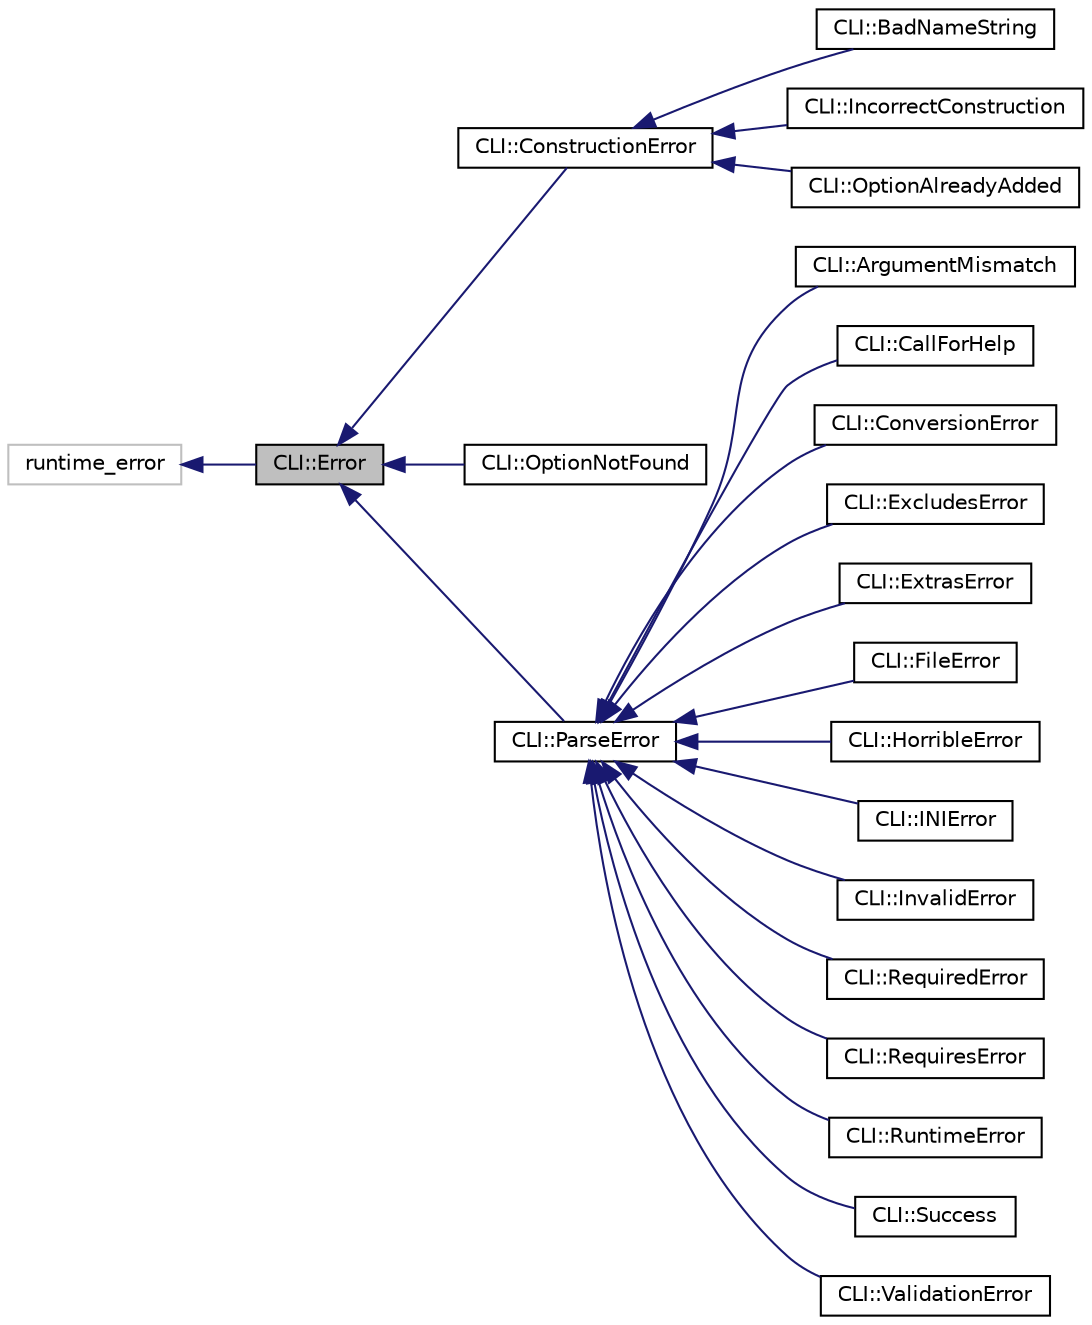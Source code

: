digraph "CLI::Error"
{
  edge [fontname="Helvetica",fontsize="10",labelfontname="Helvetica",labelfontsize="10"];
  node [fontname="Helvetica",fontsize="10",shape=record];
  rankdir="LR";
  Node1 [label="CLI::Error",height=0.2,width=0.4,color="black", fillcolor="grey75", style="filled", fontcolor="black"];
  Node2 -> Node1 [dir="back",color="midnightblue",fontsize="10",style="solid",fontname="Helvetica"];
  Node2 [label="runtime_error",height=0.2,width=0.4,color="grey75", fillcolor="white", style="filled"];
  Node1 -> Node3 [dir="back",color="midnightblue",fontsize="10",style="solid",fontname="Helvetica"];
  Node3 [label="CLI::ConstructionError",height=0.2,width=0.4,color="black", fillcolor="white", style="filled",URL="$classCLI_1_1ConstructionError.html",tooltip="Construction errors (not in parsing) "];
  Node3 -> Node4 [dir="back",color="midnightblue",fontsize="10",style="solid",fontname="Helvetica"];
  Node4 [label="CLI::BadNameString",height=0.2,width=0.4,color="black", fillcolor="white", style="filled",URL="$classCLI_1_1BadNameString.html",tooltip="Thrown on construction of a bad name. "];
  Node3 -> Node5 [dir="back",color="midnightblue",fontsize="10",style="solid",fontname="Helvetica"];
  Node5 [label="CLI::IncorrectConstruction",height=0.2,width=0.4,color="black", fillcolor="white", style="filled",URL="$classCLI_1_1IncorrectConstruction.html",tooltip="Thrown when an option is set to conflicting values (non-vector and multi args, for example) ..."];
  Node3 -> Node6 [dir="back",color="midnightblue",fontsize="10",style="solid",fontname="Helvetica"];
  Node6 [label="CLI::OptionAlreadyAdded",height=0.2,width=0.4,color="black", fillcolor="white", style="filled",URL="$classCLI_1_1OptionAlreadyAdded.html",tooltip="Thrown when an option already exists. "];
  Node1 -> Node7 [dir="back",color="midnightblue",fontsize="10",style="solid",fontname="Helvetica"];
  Node7 [label="CLI::OptionNotFound",height=0.2,width=0.4,color="black", fillcolor="white", style="filled",URL="$classCLI_1_1OptionNotFound.html",tooltip="Thrown when counting a non-existent option. "];
  Node1 -> Node8 [dir="back",color="midnightblue",fontsize="10",style="solid",fontname="Helvetica"];
  Node8 [label="CLI::ParseError",height=0.2,width=0.4,color="black", fillcolor="white", style="filled",URL="$classCLI_1_1ParseError.html",tooltip="Anything that can error in Parse. "];
  Node8 -> Node9 [dir="back",color="midnightblue",fontsize="10",style="solid",fontname="Helvetica"];
  Node9 [label="CLI::ArgumentMismatch",height=0.2,width=0.4,color="black", fillcolor="white", style="filled",URL="$classCLI_1_1ArgumentMismatch.html",tooltip="Thrown when the wrong number of arguments has been received. "];
  Node8 -> Node10 [dir="back",color="midnightblue",fontsize="10",style="solid",fontname="Helvetica"];
  Node10 [label="CLI::CallForHelp",height=0.2,width=0.4,color="black", fillcolor="white", style="filled",URL="$classCLI_1_1CallForHelp.html",tooltip="-h or –help on command line "];
  Node8 -> Node11 [dir="back",color="midnightblue",fontsize="10",style="solid",fontname="Helvetica"];
  Node11 [label="CLI::ConversionError",height=0.2,width=0.4,color="black", fillcolor="white", style="filled",URL="$classCLI_1_1ConversionError.html",tooltip="Thrown when conversion call back fails, such as when an int fails to coerce to a string. "];
  Node8 -> Node12 [dir="back",color="midnightblue",fontsize="10",style="solid",fontname="Helvetica"];
  Node12 [label="CLI::ExcludesError",height=0.2,width=0.4,color="black", fillcolor="white", style="filled",URL="$classCLI_1_1ExcludesError.html",tooltip="Thrown when an excludes option is present. "];
  Node8 -> Node13 [dir="back",color="midnightblue",fontsize="10",style="solid",fontname="Helvetica"];
  Node13 [label="CLI::ExtrasError",height=0.2,width=0.4,color="black", fillcolor="white", style="filled",URL="$classCLI_1_1ExtrasError.html",tooltip="Thrown when too many positionals or options are found. "];
  Node8 -> Node14 [dir="back",color="midnightblue",fontsize="10",style="solid",fontname="Helvetica"];
  Node14 [label="CLI::FileError",height=0.2,width=0.4,color="black", fillcolor="white", style="filled",URL="$classCLI_1_1FileError.html",tooltip="Thrown when parsing an INI file and it is missing. "];
  Node8 -> Node15 [dir="back",color="midnightblue",fontsize="10",style="solid",fontname="Helvetica"];
  Node15 [label="CLI::HorribleError",height=0.2,width=0.4,color="black", fillcolor="white", style="filled",URL="$classCLI_1_1HorribleError.html"];
  Node8 -> Node16 [dir="back",color="midnightblue",fontsize="10",style="solid",fontname="Helvetica"];
  Node16 [label="CLI::INIError",height=0.2,width=0.4,color="black", fillcolor="white", style="filled",URL="$classCLI_1_1INIError.html",tooltip="Thrown when extra values are found in an INI file. "];
  Node8 -> Node17 [dir="back",color="midnightblue",fontsize="10",style="solid",fontname="Helvetica"];
  Node17 [label="CLI::InvalidError",height=0.2,width=0.4,color="black", fillcolor="white", style="filled",URL="$classCLI_1_1InvalidError.html",tooltip="Thrown when validation fails before parsing. "];
  Node8 -> Node18 [dir="back",color="midnightblue",fontsize="10",style="solid",fontname="Helvetica"];
  Node18 [label="CLI::RequiredError",height=0.2,width=0.4,color="black", fillcolor="white", style="filled",URL="$classCLI_1_1RequiredError.html",tooltip="Thrown when a required option is missing. "];
  Node8 -> Node19 [dir="back",color="midnightblue",fontsize="10",style="solid",fontname="Helvetica"];
  Node19 [label="CLI::RequiresError",height=0.2,width=0.4,color="black", fillcolor="white", style="filled",URL="$classCLI_1_1RequiresError.html",tooltip="Thrown when a requires option is missing. "];
  Node8 -> Node20 [dir="back",color="midnightblue",fontsize="10",style="solid",fontname="Helvetica"];
  Node20 [label="CLI::RuntimeError",height=0.2,width=0.4,color="black", fillcolor="white", style="filled",URL="$classCLI_1_1RuntimeError.html",tooltip="Does not output a diagnostic in CLI11_PARSE, but allows to return from main() with a specific error c..."];
  Node8 -> Node21 [dir="back",color="midnightblue",fontsize="10",style="solid",fontname="Helvetica"];
  Node21 [label="CLI::Success",height=0.2,width=0.4,color="black", fillcolor="white", style="filled",URL="$classCLI_1_1Success.html",tooltip="This is a successful completion on parsing, supposed to exit. "];
  Node8 -> Node22 [dir="back",color="midnightblue",fontsize="10",style="solid",fontname="Helvetica"];
  Node22 [label="CLI::ValidationError",height=0.2,width=0.4,color="black", fillcolor="white", style="filled",URL="$classCLI_1_1ValidationError.html",tooltip="Thrown when validation of results fails. "];
}
